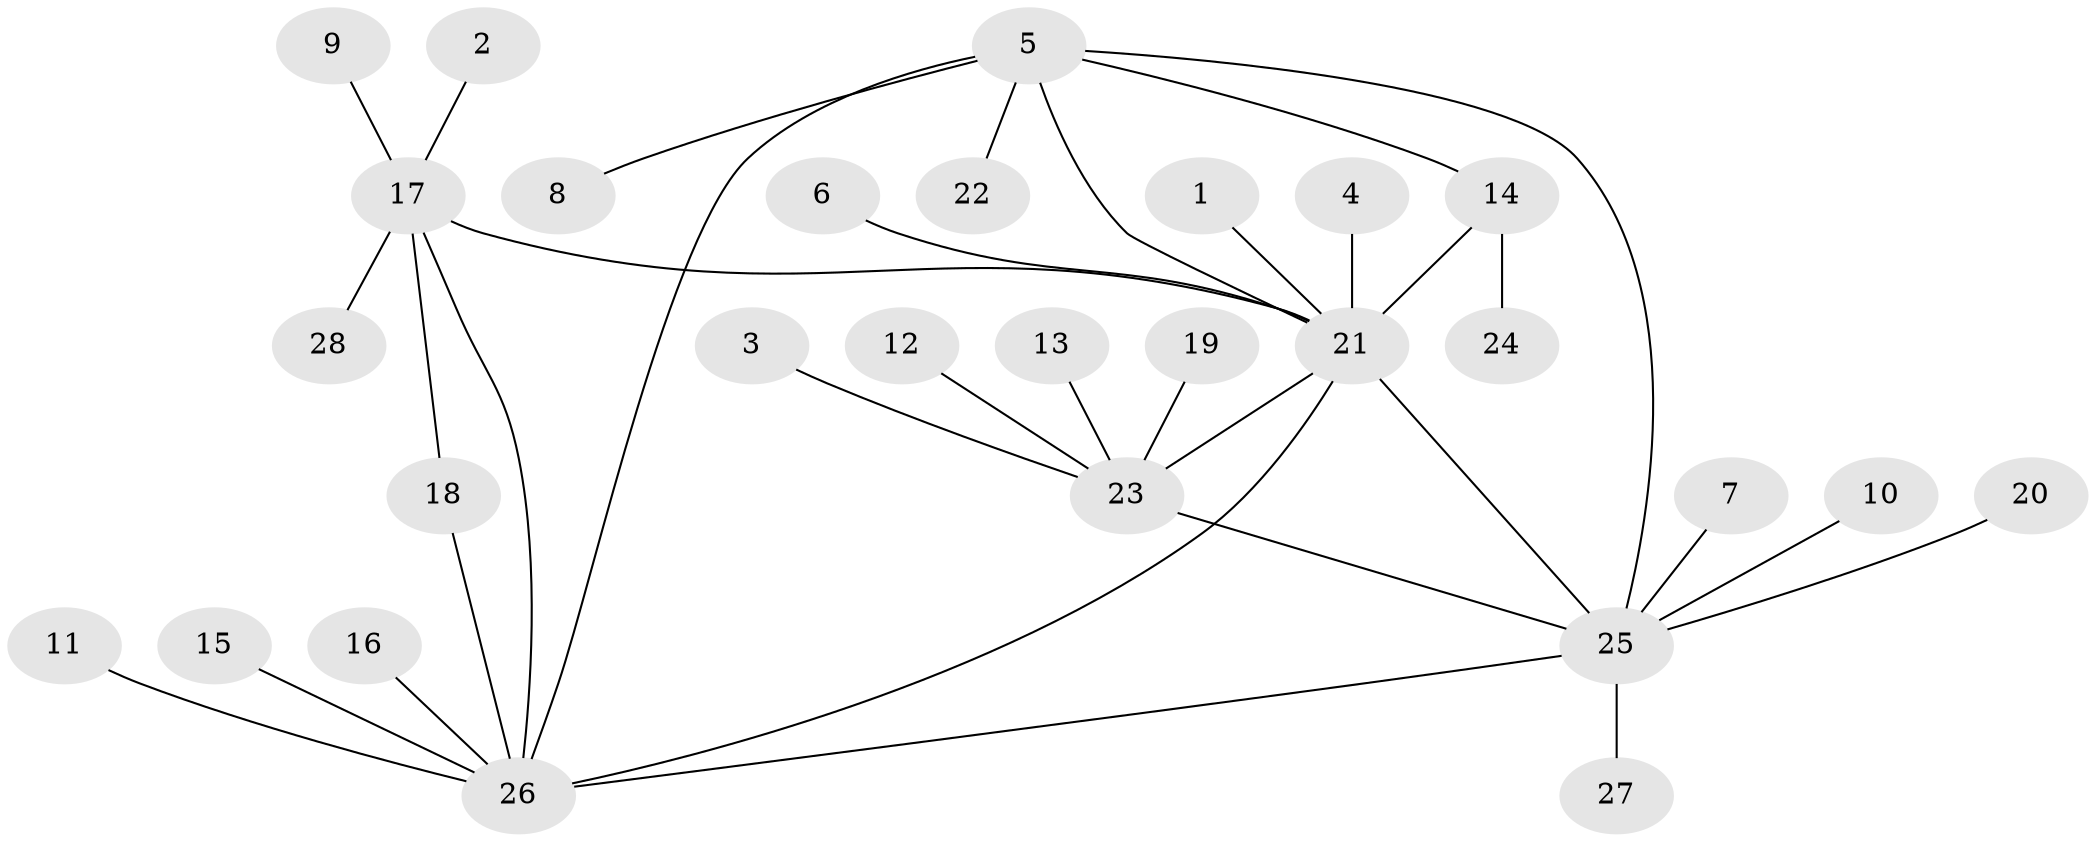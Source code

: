 // original degree distribution, {7: 0.057692307692307696, 11: 0.019230769230769232, 3: 0.057692307692307696, 8: 0.019230769230769232, 2: 0.23076923076923078, 9: 0.019230769230769232, 4: 0.019230769230769232, 1: 0.5769230769230769}
// Generated by graph-tools (version 1.1) at 2025/49/03/09/25 03:49:57]
// undirected, 28 vertices, 34 edges
graph export_dot {
graph [start="1"]
  node [color=gray90,style=filled];
  1;
  2;
  3;
  4;
  5;
  6;
  7;
  8;
  9;
  10;
  11;
  12;
  13;
  14;
  15;
  16;
  17;
  18;
  19;
  20;
  21;
  22;
  23;
  24;
  25;
  26;
  27;
  28;
  1 -- 21 [weight=1.0];
  2 -- 17 [weight=1.0];
  3 -- 23 [weight=1.0];
  4 -- 21 [weight=1.0];
  5 -- 8 [weight=1.0];
  5 -- 14 [weight=1.0];
  5 -- 21 [weight=1.0];
  5 -- 22 [weight=1.0];
  5 -- 25 [weight=1.0];
  5 -- 26 [weight=1.0];
  6 -- 21 [weight=1.0];
  7 -- 25 [weight=1.0];
  9 -- 17 [weight=1.0];
  10 -- 25 [weight=1.0];
  11 -- 26 [weight=1.0];
  12 -- 23 [weight=1.0];
  13 -- 23 [weight=1.0];
  14 -- 21 [weight=1.0];
  14 -- 24 [weight=1.0];
  15 -- 26 [weight=1.0];
  16 -- 26 [weight=1.0];
  17 -- 18 [weight=1.0];
  17 -- 21 [weight=1.0];
  17 -- 26 [weight=1.0];
  17 -- 28 [weight=1.0];
  18 -- 26 [weight=1.0];
  19 -- 23 [weight=1.0];
  20 -- 25 [weight=1.0];
  21 -- 23 [weight=1.0];
  21 -- 25 [weight=1.0];
  21 -- 26 [weight=1.0];
  23 -- 25 [weight=1.0];
  25 -- 26 [weight=1.0];
  25 -- 27 [weight=1.0];
}
